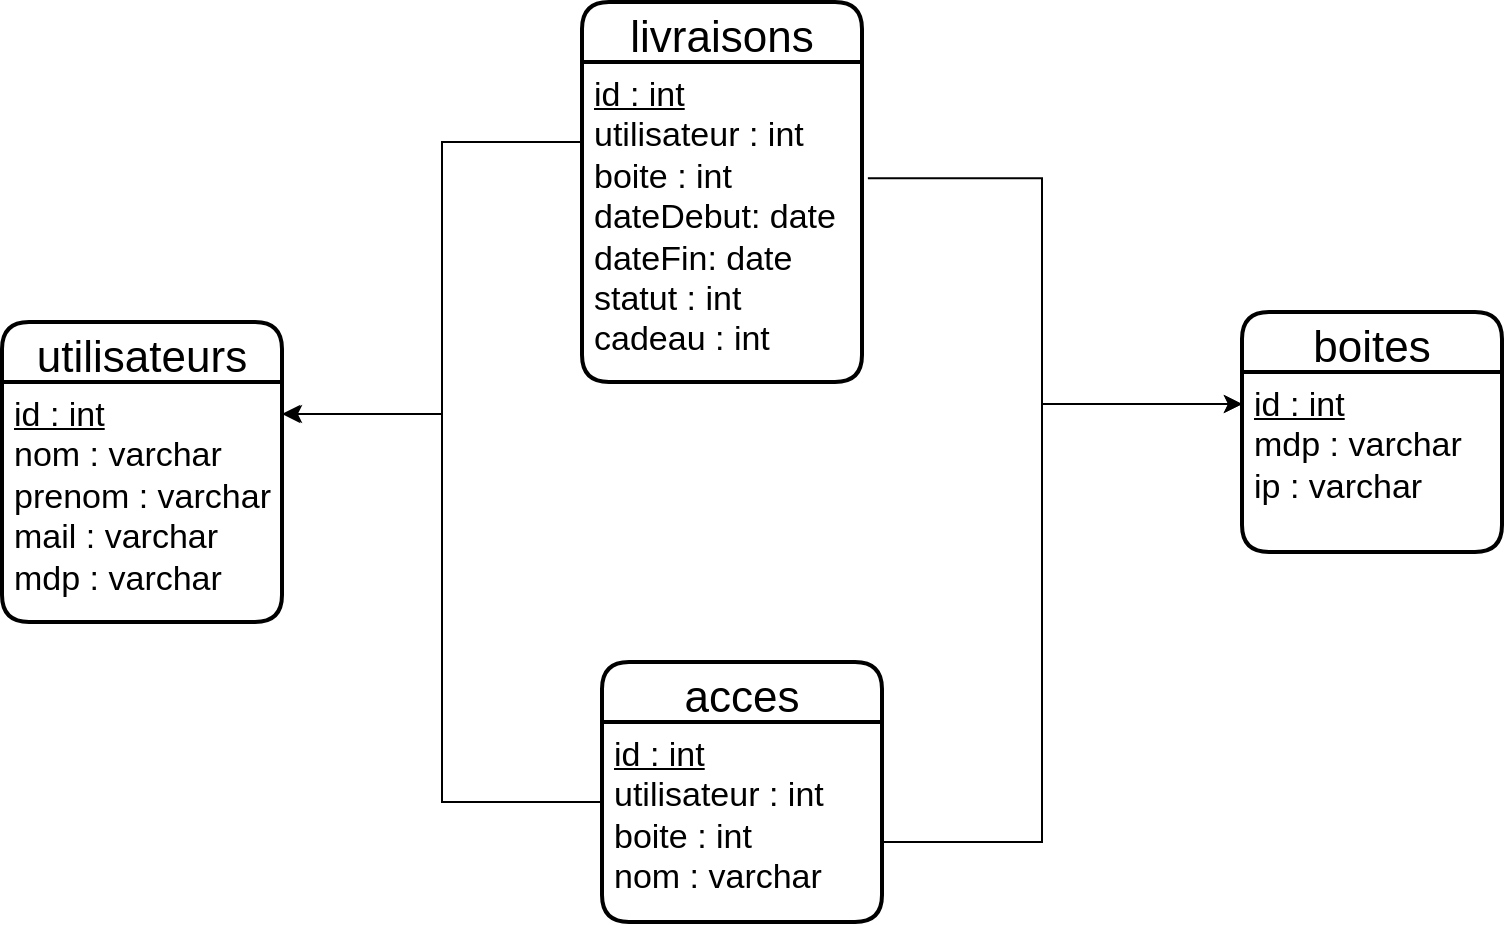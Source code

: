 <mxfile version="14.4.2" type="device"><diagram id="qWPtXQrlErmdXIWt1cla" name="Page-1"><mxGraphModel dx="946" dy="1697" grid="1" gridSize="10" guides="1" tooltips="1" connect="1" arrows="1" fold="1" page="1" pageScale="1" pageWidth="827" pageHeight="1169" math="0" shadow="0"><root><mxCell id="0"/><mxCell id="1" parent="0"/><mxCell id="Tc82hfB4BEkEwrbItYGQ-14" value="utilisateurs" style="swimlane;childLayout=stackLayout;horizontal=1;startSize=30;horizontalStack=0;rounded=1;fontSize=22;fontStyle=0;strokeWidth=2;resizeParent=0;resizeLast=1;shadow=0;dashed=0;align=center;" parent="1" vertex="1"><mxGeometry x="50" y="160" width="140" height="150" as="geometry"/></mxCell><mxCell id="Tc82hfB4BEkEwrbItYGQ-15" value="&lt;u&gt;id : int&lt;/u&gt;&lt;br&gt;nom : varchar&lt;br&gt;prenom : varchar&lt;br&gt;mail : varchar&lt;br&gt;mdp : varchar" style="align=left;strokeColor=none;fillColor=none;spacingLeft=4;fontSize=17;verticalAlign=top;resizable=0;rotatable=0;part=1;fontStyle=0;html=1;" parent="Tc82hfB4BEkEwrbItYGQ-14" vertex="1"><mxGeometry y="30" width="140" height="120" as="geometry"/></mxCell><mxCell id="Tc82hfB4BEkEwrbItYGQ-16" value="boites" style="swimlane;childLayout=stackLayout;horizontal=1;startSize=30;horizontalStack=0;rounded=1;fontSize=22;fontStyle=0;strokeWidth=2;resizeParent=0;resizeLast=1;shadow=0;dashed=0;align=center;" parent="1" vertex="1"><mxGeometry x="670" y="155" width="130" height="120" as="geometry"/></mxCell><mxCell id="Tc82hfB4BEkEwrbItYGQ-17" value="&lt;u&gt;id : int&lt;/u&gt;&lt;br&gt;mdp : varchar&lt;br&gt;ip : varchar" style="align=left;strokeColor=none;fillColor=none;spacingLeft=4;fontSize=17;verticalAlign=top;resizable=0;rotatable=0;part=1;fontStyle=0;html=1;" parent="Tc82hfB4BEkEwrbItYGQ-16" vertex="1"><mxGeometry y="30" width="130" height="90" as="geometry"/></mxCell><mxCell id="Tc82hfB4BEkEwrbItYGQ-23" style="edgeStyle=orthogonalEdgeStyle;rounded=0;orthogonalLoop=1;jettySize=auto;html=1;exitX=1.021;exitY=0.363;exitDx=0;exitDy=0;exitPerimeter=0;" parent="1" source="Tc82hfB4BEkEwrbItYGQ-19" target="Tc82hfB4BEkEwrbItYGQ-17" edge="1"><mxGeometry relative="1" as="geometry"><Array as="points"><mxPoint x="570" y="88"/><mxPoint x="570" y="201"/></Array></mxGeometry></mxCell><mxCell id="Tc82hfB4BEkEwrbItYGQ-18" value="livraisons" style="swimlane;childLayout=stackLayout;horizontal=1;startSize=30;horizontalStack=0;rounded=1;fontSize=22;fontStyle=0;strokeWidth=2;resizeParent=0;resizeLast=1;shadow=0;dashed=0;align=center;" parent="1" vertex="1"><mxGeometry x="340" width="140" height="190" as="geometry"/></mxCell><mxCell id="Tc82hfB4BEkEwrbItYGQ-19" value="&lt;u&gt;id : int&lt;/u&gt;&lt;br&gt;utilisateur : int&lt;br&gt;boite : int&lt;br&gt;dateDebut: date&lt;br&gt;dateFin: date&lt;br&gt;statut : int&lt;br&gt;cadeau : int" style="align=left;strokeColor=none;fillColor=none;spacingLeft=4;fontSize=17;verticalAlign=top;resizable=0;rotatable=0;part=1;fontStyle=0;html=1;" parent="Tc82hfB4BEkEwrbItYGQ-18" vertex="1"><mxGeometry y="30" width="140" height="160" as="geometry"/></mxCell><mxCell id="Tc82hfB4BEkEwrbItYGQ-20" value="acces" style="swimlane;childLayout=stackLayout;horizontal=1;startSize=30;horizontalStack=0;rounded=1;fontSize=22;fontStyle=0;strokeWidth=2;resizeParent=0;resizeLast=1;shadow=0;dashed=0;align=center;" parent="1" vertex="1"><mxGeometry x="350" y="330" width="140" height="130" as="geometry"/></mxCell><mxCell id="Tc82hfB4BEkEwrbItYGQ-21" value="&lt;u&gt;id : int&lt;br&gt;&lt;/u&gt;utilisateur : int&lt;br&gt;boite : int&lt;br&gt;nom : varchar" style="align=left;strokeColor=none;fillColor=none;spacingLeft=4;fontSize=17;verticalAlign=top;resizable=0;rotatable=0;part=1;fontStyle=0;html=1;" parent="Tc82hfB4BEkEwrbItYGQ-20" vertex="1"><mxGeometry y="30" width="140" height="100" as="geometry"/></mxCell><mxCell id="Tc82hfB4BEkEwrbItYGQ-22" style="edgeStyle=orthogonalEdgeStyle;rounded=0;orthogonalLoop=1;jettySize=auto;html=1;entryX=1;entryY=0.133;entryDx=0;entryDy=0;entryPerimeter=0;exitX=0;exitY=0.25;exitDx=0;exitDy=0;" parent="1" source="Tc82hfB4BEkEwrbItYGQ-19" target="Tc82hfB4BEkEwrbItYGQ-15" edge="1"><mxGeometry relative="1" as="geometry"><Array as="points"><mxPoint x="270" y="70"/><mxPoint x="270" y="206"/></Array></mxGeometry></mxCell><mxCell id="Tc82hfB4BEkEwrbItYGQ-25" style="edgeStyle=orthogonalEdgeStyle;rounded=0;orthogonalLoop=1;jettySize=auto;html=1;fontSize=17;entryX=1.007;entryY=0.133;entryDx=0;entryDy=0;entryPerimeter=0;" parent="1" source="Tc82hfB4BEkEwrbItYGQ-21" target="Tc82hfB4BEkEwrbItYGQ-15" edge="1"><mxGeometry relative="1" as="geometry"><mxPoint x="300" y="200" as="targetPoint"/><Array as="points"><mxPoint x="270" y="400"/><mxPoint x="270" y="206"/></Array></mxGeometry></mxCell><mxCell id="Tc82hfB4BEkEwrbItYGQ-26" style="edgeStyle=orthogonalEdgeStyle;rounded=0;orthogonalLoop=1;jettySize=auto;html=1;fontSize=17;" parent="1" source="Tc82hfB4BEkEwrbItYGQ-21" target="Tc82hfB4BEkEwrbItYGQ-17" edge="1"><mxGeometry relative="1" as="geometry"><mxPoint x="660" y="201" as="targetPoint"/><Array as="points"><mxPoint x="570" y="420"/><mxPoint x="570" y="201"/></Array></mxGeometry></mxCell></root></mxGraphModel></diagram></mxfile>